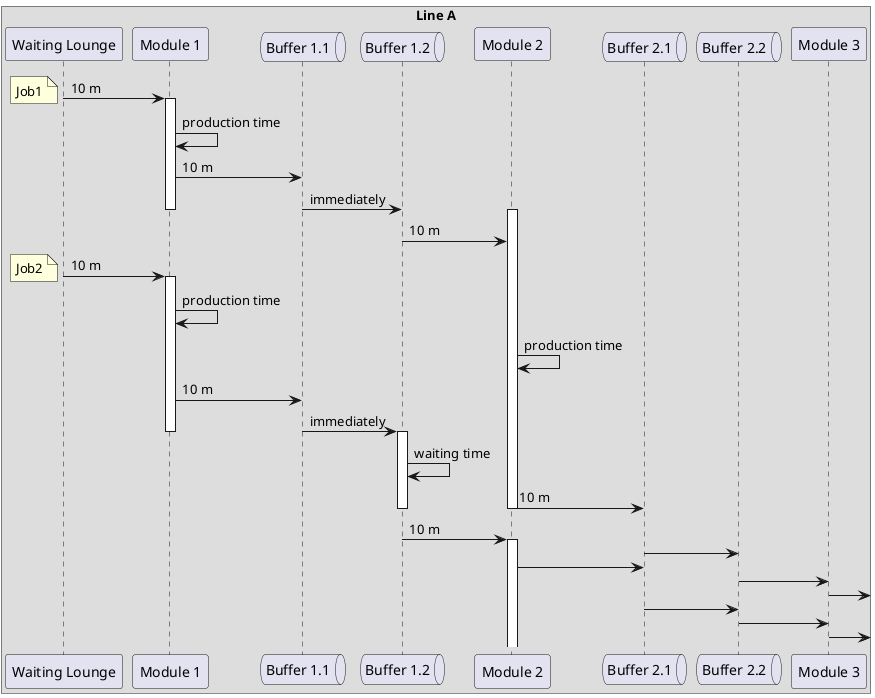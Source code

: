 @startuml  
box "Line A"
participant "Waiting Lounge"
participant "Module 1"
queue "Buffer 1.1"
queue "Buffer 1.2"
participant "Module 2"
queue "Buffer 2.1"
queue "Buffer 2.2"
participant "Module 3"
end box

"Waiting Lounge" -> "Module 1": 10 m 
activate "Module 1"
note left: Job1
"Module 1" -> "Module 1": production time
"Module 1" -> "Buffer 1.1": 10 m
"Buffer 1.1" -> "Buffer 1.2": immediately
deactivate "Module 1"
activate "Module 2"
"Buffer 1.2" -> "Module 2" : 10 m

"Waiting Lounge" -> "Module 1": 10 m 
activate "Module 1"
note left: Job2
"Module 1" -> "Module 1": production time
"Module 2" -> "Module 2": production time
"Module 1" -> "Buffer 1.1": 10 m 
"Buffer 1.1" -> "Buffer 1.2": immediately
deactivate "Module 1"
activate "Buffer 1.2"
"Buffer 1.2" -> "Buffer 1.2": waiting time 
"Module 2" -> "Buffer 2.1": 10 m
deactivate "Buffer 1.2"
deactivate "Module 2"
"Buffer 1.2" -> "Module 2": 10 m
activate "Module 2"
"Buffer 2.1" -> "Buffer 2.2"
"Module 2" -> "Buffer 2.1"

"Buffer 2.2" -> "Module 3"
"Module 3" -> 
"Buffer 2.1" -> "Buffer 2.2"
"Buffer 2.2" -> "Module 3"
"Module 3" -> 
@enduml